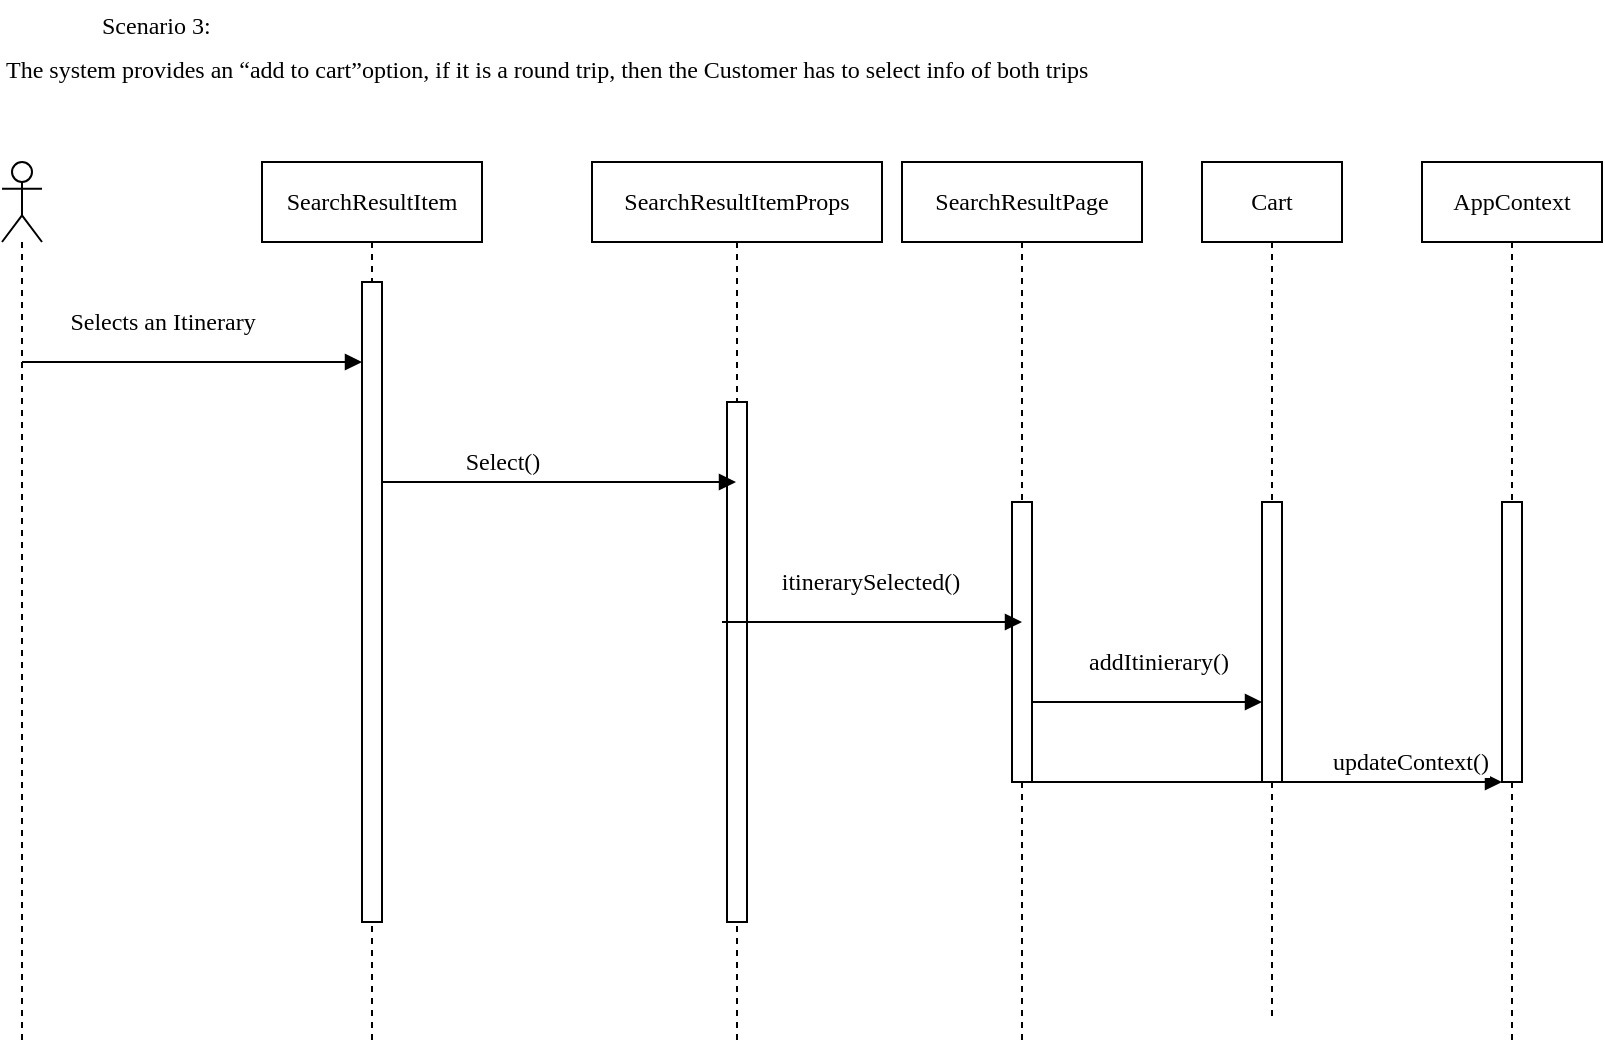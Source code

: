 <mxfile version="14.5.1" type="device"><diagram id="HAv9Fwq_7FOXWe3RpDJX" name="Page-1"><mxGraphModel dx="1086" dy="-254" grid="1" gridSize="10" guides="1" tooltips="1" connect="1" arrows="1" fold="1" page="1" pageScale="1" pageWidth="850" pageHeight="1100" math="0" shadow="0"><root><mxCell id="0"/><mxCell id="1" parent="0"/><mxCell id="6cdLTFmEXHm98x8ctd0T-94" value="&lt;div class=&quot;O1&quot; style=&quot;margin-top: 3.6pt ; margin-bottom: 6pt ; margin-left: 0.81in ; text-indent: -0.31in ; direction: ltr ; unicode-bidi: embed ; word-break: normal&quot;&gt;&lt;font style=&quot;font-size: 12px&quot;&gt;&lt;font style=&quot;font-size: 12px&quot;&gt;Scenario 3:&amp;nbsp;&lt;/font&gt;&lt;/font&gt;&lt;/div&gt;&lt;span style=&quot;font-family: &amp;#34;century gothic&amp;#34;&quot;&gt;&lt;font style=&quot;font-size: 12px&quot;&gt;The system provides an “add to cart”option, if it is a round trip, then the Customer has to select info of both&amp;nbsp;trips&lt;/font&gt;&lt;/span&gt;" style="text;html=1;strokeColor=none;fillColor=none;align=left;verticalAlign=middle;whiteSpace=wrap;rounded=0;fontFamily=Verdana;fontSize=12;" parent="1" vertex="1"><mxGeometry x="40" y="1170" width="690" height="20" as="geometry"/></mxCell><mxCell id="6cdLTFmEXHm98x8ctd0T-95" value="" style="shape=umlLifeline;participant=umlActor;perimeter=lifelinePerimeter;whiteSpace=wrap;html=1;container=1;collapsible=0;recursiveResize=0;verticalAlign=top;spacingTop=36;outlineConnect=0;size=40;fontFamily=Verdana;fontSize=12;" parent="1" vertex="1"><mxGeometry x="40" y="1240" width="20" height="440" as="geometry"/></mxCell><mxCell id="6cdLTFmEXHm98x8ctd0T-96" value="SearchResultItem" style="shape=umlLifeline;perimeter=lifelinePerimeter;whiteSpace=wrap;html=1;container=1;collapsible=0;recursiveResize=0;outlineConnect=0;fontFamily=Verdana;fontSize=12;" parent="1" vertex="1"><mxGeometry x="170" y="1240" width="110" height="440" as="geometry"/></mxCell><mxCell id="6cdLTFmEXHm98x8ctd0T-97" value="" style="html=1;points=[];perimeter=orthogonalPerimeter;rounded=0;shadow=0;comic=0;labelBackgroundColor=none;strokeWidth=1;fontFamily=Verdana;fontSize=12;align=center;" parent="6cdLTFmEXHm98x8ctd0T-96" vertex="1"><mxGeometry x="50" y="60" width="10" height="320" as="geometry"/></mxCell><mxCell id="6cdLTFmEXHm98x8ctd0T-98" value="SearchResultItemProps" style="shape=umlLifeline;perimeter=lifelinePerimeter;whiteSpace=wrap;html=1;container=1;collapsible=0;recursiveResize=0;outlineConnect=0;fontFamily=Verdana;fontSize=12;" parent="1" vertex="1"><mxGeometry x="335" y="1240" width="145" height="440" as="geometry"/></mxCell><mxCell id="6cdLTFmEXHm98x8ctd0T-99" value="" style="html=1;points=[];perimeter=orthogonalPerimeter;rounded=0;shadow=0;comic=0;labelBackgroundColor=none;strokeWidth=1;fontFamily=Verdana;fontSize=12;align=center;" parent="6cdLTFmEXHm98x8ctd0T-98" vertex="1"><mxGeometry x="67.5" y="120" width="10" height="260" as="geometry"/></mxCell><mxCell id="6cdLTFmEXHm98x8ctd0T-100" value="SearchResultPage" style="shape=umlLifeline;perimeter=lifelinePerimeter;whiteSpace=wrap;html=1;container=1;collapsible=0;recursiveResize=0;outlineConnect=0;fontFamily=Verdana;fontSize=12;" parent="1" vertex="1"><mxGeometry x="490" y="1240" width="120" height="440" as="geometry"/></mxCell><mxCell id="6cdLTFmEXHm98x8ctd0T-101" value="" style="html=1;points=[];perimeter=orthogonalPerimeter;rounded=0;shadow=0;comic=0;labelBackgroundColor=none;strokeWidth=1;fontFamily=Verdana;fontSize=12;align=center;" parent="6cdLTFmEXHm98x8ctd0T-100" vertex="1"><mxGeometry x="55" y="170" width="10" height="140" as="geometry"/></mxCell><mxCell id="6cdLTFmEXHm98x8ctd0T-102" value="" style="html=1;verticalAlign=bottom;endArrow=block;fontFamily=Verdana;fontSize=12;" parent="1" edge="1"><mxGeometry width="80" relative="1" as="geometry"><mxPoint x="50" y="1340" as="sourcePoint"/><mxPoint x="220" y="1340" as="targetPoint"/><Array as="points"><mxPoint x="90" y="1340"/></Array></mxGeometry></mxCell><mxCell id="6cdLTFmEXHm98x8ctd0T-103" value="Selects an Itinerary" style="edgeLabel;html=1;align=center;verticalAlign=middle;resizable=0;points=[];fontFamily=Verdana;fontSize=12;" parent="6cdLTFmEXHm98x8ctd0T-102" vertex="1" connectable="0"><mxGeometry x="-0.368" y="8" relative="1" as="geometry"><mxPoint x="16" y="-12" as="offset"/></mxGeometry></mxCell><mxCell id="6cdLTFmEXHm98x8ctd0T-104" value="" style="html=1;verticalAlign=bottom;endArrow=block;fontFamily=Verdana;fontSize=12;" parent="1" target="6cdLTFmEXHm98x8ctd0T-98" edge="1"><mxGeometry width="80" relative="1" as="geometry"><mxPoint x="230" y="1400" as="sourcePoint"/><mxPoint x="390" y="1400" as="targetPoint"/><Array as="points"><mxPoint x="270" y="1400"/></Array></mxGeometry></mxCell><mxCell id="6cdLTFmEXHm98x8ctd0T-105" value="" style="html=1;verticalAlign=bottom;endArrow=block;fontFamily=Verdana;fontSize=12;" parent="1" edge="1"><mxGeometry width="80" relative="1" as="geometry"><mxPoint x="400" y="1470" as="sourcePoint"/><mxPoint x="550" y="1470" as="targetPoint"/><Array as="points"><mxPoint x="430" y="1470"/></Array></mxGeometry></mxCell><mxCell id="6cdLTFmEXHm98x8ctd0T-106" value="itinerarySelected()" style="edgeLabel;html=1;align=center;verticalAlign=middle;resizable=0;points=[];fontFamily=Verdana;fontSize=12;" parent="6cdLTFmEXHm98x8ctd0T-105" vertex="1" connectable="0"><mxGeometry x="-0.368" y="8" relative="1" as="geometry"><mxPoint x="26" y="-12" as="offset"/></mxGeometry></mxCell><mxCell id="6cdLTFmEXHm98x8ctd0T-114" value="Cart" style="shape=umlLifeline;perimeter=lifelinePerimeter;whiteSpace=wrap;html=1;container=1;collapsible=0;recursiveResize=0;outlineConnect=0;fontFamily=Verdana;fontSize=12;" parent="1" vertex="1"><mxGeometry x="640" y="1240" width="70" height="430" as="geometry"/></mxCell><mxCell id="6cdLTFmEXHm98x8ctd0T-115" value="" style="html=1;points=[];perimeter=orthogonalPerimeter;rounded=0;shadow=0;comic=0;labelBackgroundColor=none;strokeWidth=1;fontFamily=Verdana;fontSize=12;align=center;" parent="6cdLTFmEXHm98x8ctd0T-114" vertex="1"><mxGeometry x="30" y="170" width="10" height="140" as="geometry"/></mxCell><mxCell id="6cdLTFmEXHm98x8ctd0T-116" value="AppContext" style="shape=umlLifeline;perimeter=lifelinePerimeter;whiteSpace=wrap;html=1;container=1;collapsible=0;recursiveResize=0;outlineConnect=0;fontFamily=Verdana;fontSize=12;" parent="1" vertex="1"><mxGeometry x="750" y="1240" width="90" height="440" as="geometry"/></mxCell><mxCell id="6cdLTFmEXHm98x8ctd0T-117" value="" style="html=1;points=[];perimeter=orthogonalPerimeter;rounded=0;shadow=0;comic=0;labelBackgroundColor=none;strokeWidth=1;fontFamily=Verdana;fontSize=12;align=center;" parent="6cdLTFmEXHm98x8ctd0T-116" vertex="1"><mxGeometry x="40" y="170" width="10" height="140" as="geometry"/></mxCell><mxCell id="6cdLTFmEXHm98x8ctd0T-118" value="Select()" style="text;html=1;align=center;verticalAlign=middle;resizable=0;points=[];autosize=1;fontSize=12;fontFamily=Verdana;fontColor=#000000;" parent="1" vertex="1"><mxGeometry x="260" y="1380" width="60" height="20" as="geometry"/></mxCell><mxCell id="6cdLTFmEXHm98x8ctd0T-119" value="" style="html=1;verticalAlign=bottom;endArrow=block;fontFamily=Verdana;fontSize=12;" parent="1" edge="1"><mxGeometry width="80" relative="1" as="geometry"><mxPoint x="555" y="1510" as="sourcePoint"/><mxPoint x="670" y="1510" as="targetPoint"/><Array as="points"><mxPoint x="585" y="1510"/></Array></mxGeometry></mxCell><mxCell id="6cdLTFmEXHm98x8ctd0T-120" value="addItinierary()" style="edgeLabel;html=1;align=center;verticalAlign=middle;resizable=0;points=[];fontFamily=Verdana;fontSize=12;" parent="6cdLTFmEXHm98x8ctd0T-119" vertex="1" connectable="0"><mxGeometry x="-0.368" y="8" relative="1" as="geometry"><mxPoint x="26" y="-12" as="offset"/></mxGeometry></mxCell><mxCell id="6cdLTFmEXHm98x8ctd0T-121" value="" style="html=1;verticalAlign=bottom;endArrow=block;fontFamily=Verdana;fontSize=12;" parent="1" edge="1"><mxGeometry width="80" relative="1" as="geometry"><mxPoint x="552.5" y="1550" as="sourcePoint"/><mxPoint x="790" y="1550" as="targetPoint"/><Array as="points"><mxPoint x="582.5" y="1550"/></Array></mxGeometry></mxCell><mxCell id="6cdLTFmEXHm98x8ctd0T-122" value="updateContext()" style="edgeLabel;html=1;align=center;verticalAlign=middle;resizable=0;points=[];fontFamily=Verdana;fontSize=12;" parent="6cdLTFmEXHm98x8ctd0T-121" vertex="1" connectable="0"><mxGeometry x="-0.368" y="8" relative="1" as="geometry"><mxPoint x="116.5" y="-2" as="offset"/></mxGeometry></mxCell></root></mxGraphModel></diagram></mxfile>